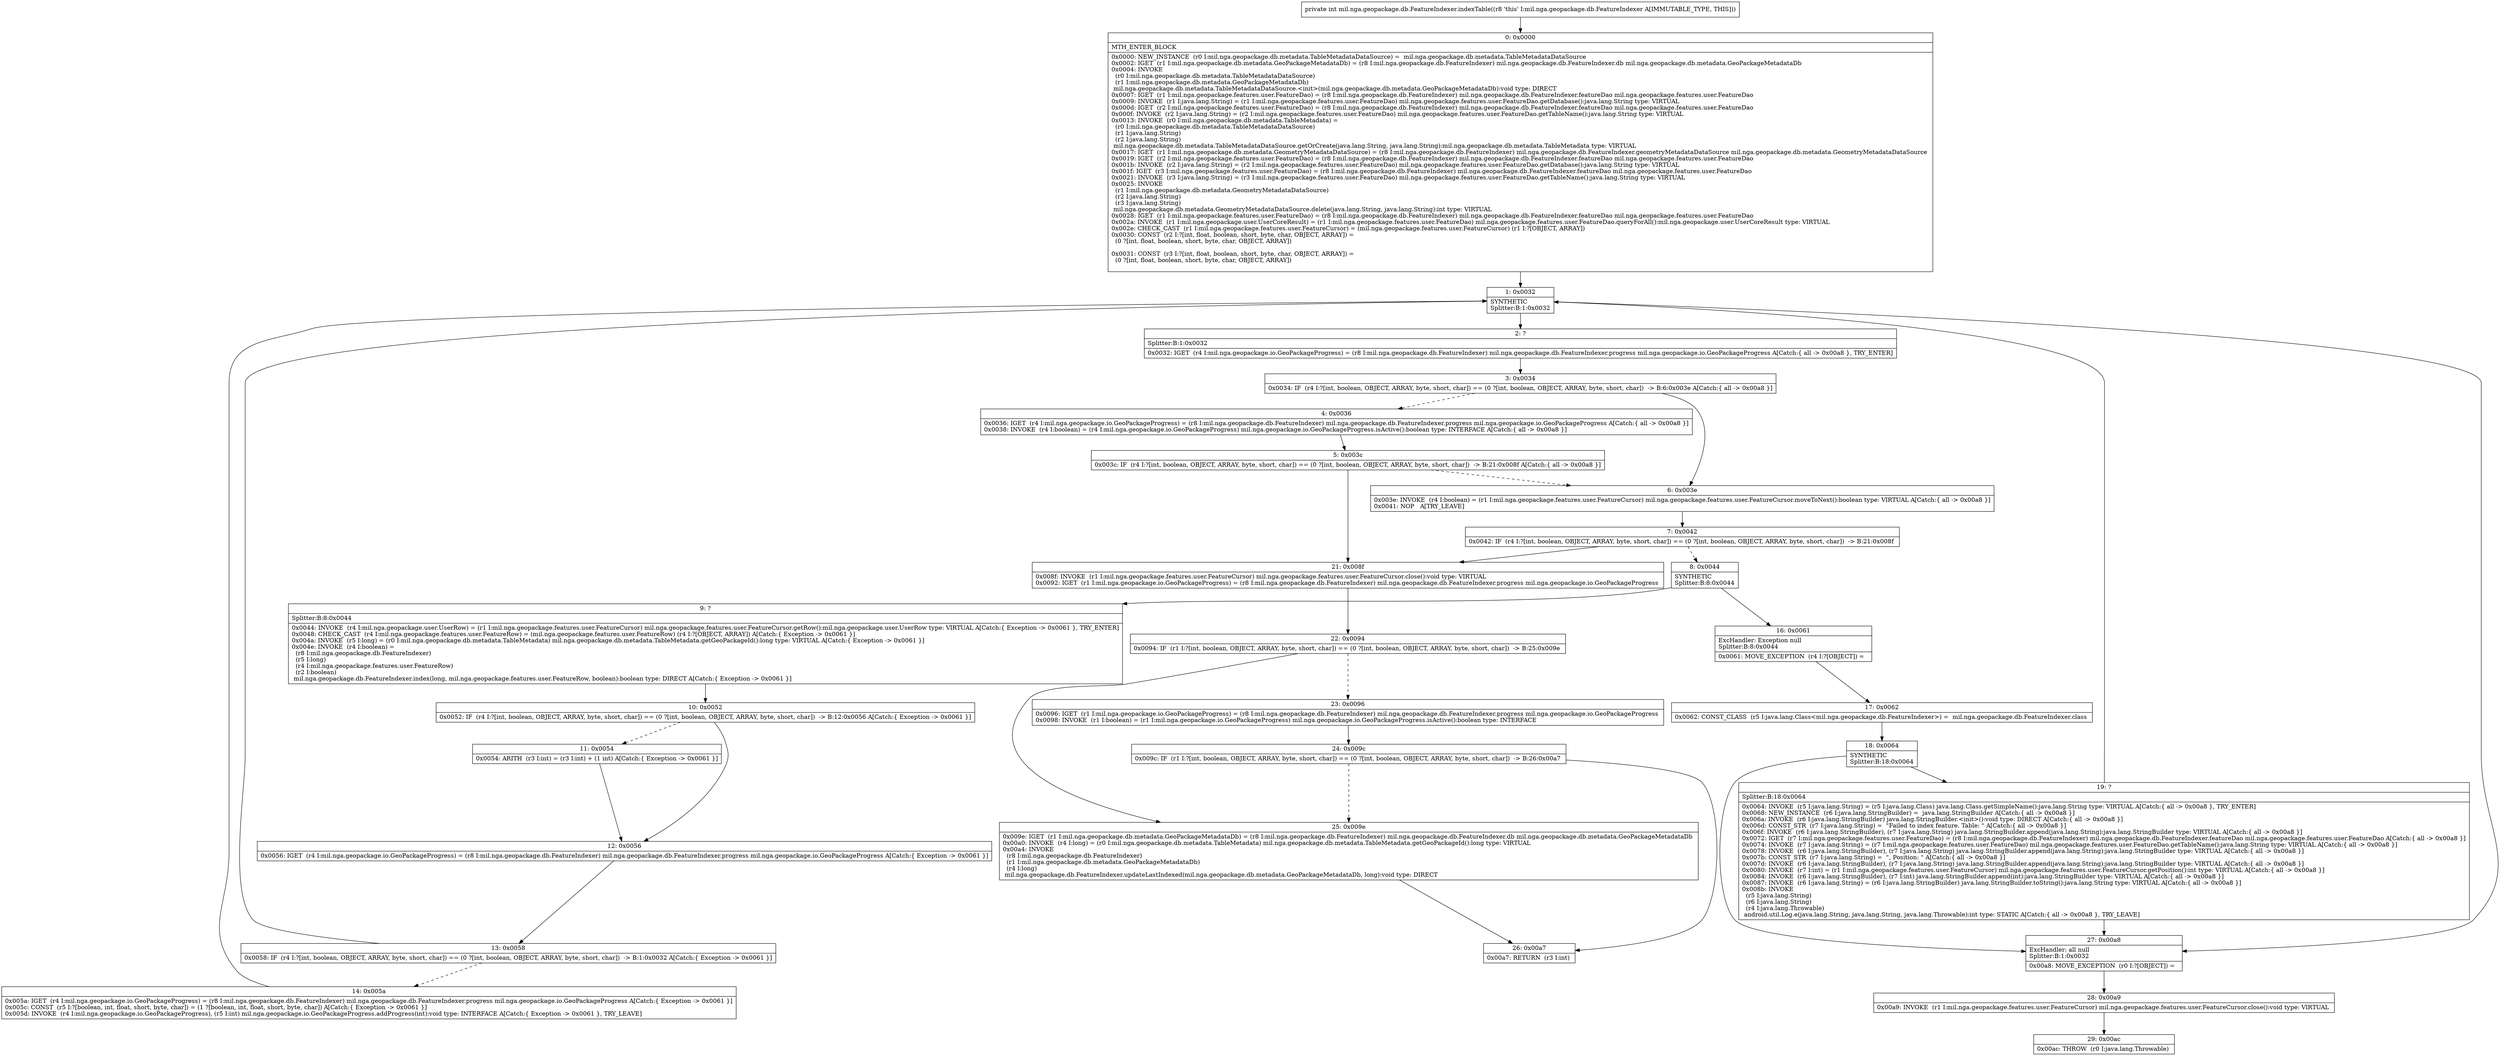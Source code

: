 digraph "CFG formil.nga.geopackage.db.FeatureIndexer.indexTable()I" {
Node_0 [shape=record,label="{0\:\ 0x0000|MTH_ENTER_BLOCK\l|0x0000: NEW_INSTANCE  (r0 I:mil.nga.geopackage.db.metadata.TableMetadataDataSource) =  mil.nga.geopackage.db.metadata.TableMetadataDataSource \l0x0002: IGET  (r1 I:mil.nga.geopackage.db.metadata.GeoPackageMetadataDb) = (r8 I:mil.nga.geopackage.db.FeatureIndexer) mil.nga.geopackage.db.FeatureIndexer.db mil.nga.geopackage.db.metadata.GeoPackageMetadataDb \l0x0004: INVOKE  \l  (r0 I:mil.nga.geopackage.db.metadata.TableMetadataDataSource)\l  (r1 I:mil.nga.geopackage.db.metadata.GeoPackageMetadataDb)\l mil.nga.geopackage.db.metadata.TableMetadataDataSource.\<init\>(mil.nga.geopackage.db.metadata.GeoPackageMetadataDb):void type: DIRECT \l0x0007: IGET  (r1 I:mil.nga.geopackage.features.user.FeatureDao) = (r8 I:mil.nga.geopackage.db.FeatureIndexer) mil.nga.geopackage.db.FeatureIndexer.featureDao mil.nga.geopackage.features.user.FeatureDao \l0x0009: INVOKE  (r1 I:java.lang.String) = (r1 I:mil.nga.geopackage.features.user.FeatureDao) mil.nga.geopackage.features.user.FeatureDao.getDatabase():java.lang.String type: VIRTUAL \l0x000d: IGET  (r2 I:mil.nga.geopackage.features.user.FeatureDao) = (r8 I:mil.nga.geopackage.db.FeatureIndexer) mil.nga.geopackage.db.FeatureIndexer.featureDao mil.nga.geopackage.features.user.FeatureDao \l0x000f: INVOKE  (r2 I:java.lang.String) = (r2 I:mil.nga.geopackage.features.user.FeatureDao) mil.nga.geopackage.features.user.FeatureDao.getTableName():java.lang.String type: VIRTUAL \l0x0013: INVOKE  (r0 I:mil.nga.geopackage.db.metadata.TableMetadata) = \l  (r0 I:mil.nga.geopackage.db.metadata.TableMetadataDataSource)\l  (r1 I:java.lang.String)\l  (r2 I:java.lang.String)\l mil.nga.geopackage.db.metadata.TableMetadataDataSource.getOrCreate(java.lang.String, java.lang.String):mil.nga.geopackage.db.metadata.TableMetadata type: VIRTUAL \l0x0017: IGET  (r1 I:mil.nga.geopackage.db.metadata.GeometryMetadataDataSource) = (r8 I:mil.nga.geopackage.db.FeatureIndexer) mil.nga.geopackage.db.FeatureIndexer.geometryMetadataDataSource mil.nga.geopackage.db.metadata.GeometryMetadataDataSource \l0x0019: IGET  (r2 I:mil.nga.geopackage.features.user.FeatureDao) = (r8 I:mil.nga.geopackage.db.FeatureIndexer) mil.nga.geopackage.db.FeatureIndexer.featureDao mil.nga.geopackage.features.user.FeatureDao \l0x001b: INVOKE  (r2 I:java.lang.String) = (r2 I:mil.nga.geopackage.features.user.FeatureDao) mil.nga.geopackage.features.user.FeatureDao.getDatabase():java.lang.String type: VIRTUAL \l0x001f: IGET  (r3 I:mil.nga.geopackage.features.user.FeatureDao) = (r8 I:mil.nga.geopackage.db.FeatureIndexer) mil.nga.geopackage.db.FeatureIndexer.featureDao mil.nga.geopackage.features.user.FeatureDao \l0x0021: INVOKE  (r3 I:java.lang.String) = (r3 I:mil.nga.geopackage.features.user.FeatureDao) mil.nga.geopackage.features.user.FeatureDao.getTableName():java.lang.String type: VIRTUAL \l0x0025: INVOKE  \l  (r1 I:mil.nga.geopackage.db.metadata.GeometryMetadataDataSource)\l  (r2 I:java.lang.String)\l  (r3 I:java.lang.String)\l mil.nga.geopackage.db.metadata.GeometryMetadataDataSource.delete(java.lang.String, java.lang.String):int type: VIRTUAL \l0x0028: IGET  (r1 I:mil.nga.geopackage.features.user.FeatureDao) = (r8 I:mil.nga.geopackage.db.FeatureIndexer) mil.nga.geopackage.db.FeatureIndexer.featureDao mil.nga.geopackage.features.user.FeatureDao \l0x002a: INVOKE  (r1 I:mil.nga.geopackage.user.UserCoreResult) = (r1 I:mil.nga.geopackage.features.user.FeatureDao) mil.nga.geopackage.features.user.FeatureDao.queryForAll():mil.nga.geopackage.user.UserCoreResult type: VIRTUAL \l0x002e: CHECK_CAST  (r1 I:mil.nga.geopackage.features.user.FeatureCursor) = (mil.nga.geopackage.features.user.FeatureCursor) (r1 I:?[OBJECT, ARRAY]) \l0x0030: CONST  (r2 I:?[int, float, boolean, short, byte, char, OBJECT, ARRAY]) = \l  (0 ?[int, float, boolean, short, byte, char, OBJECT, ARRAY])\l \l0x0031: CONST  (r3 I:?[int, float, boolean, short, byte, char, OBJECT, ARRAY]) = \l  (0 ?[int, float, boolean, short, byte, char, OBJECT, ARRAY])\l \l}"];
Node_1 [shape=record,label="{1\:\ 0x0032|SYNTHETIC\lSplitter:B:1:0x0032\l}"];
Node_2 [shape=record,label="{2\:\ ?|Splitter:B:1:0x0032\l|0x0032: IGET  (r4 I:mil.nga.geopackage.io.GeoPackageProgress) = (r8 I:mil.nga.geopackage.db.FeatureIndexer) mil.nga.geopackage.db.FeatureIndexer.progress mil.nga.geopackage.io.GeoPackageProgress A[Catch:\{ all \-\> 0x00a8 \}, TRY_ENTER]\l}"];
Node_3 [shape=record,label="{3\:\ 0x0034|0x0034: IF  (r4 I:?[int, boolean, OBJECT, ARRAY, byte, short, char]) == (0 ?[int, boolean, OBJECT, ARRAY, byte, short, char])  \-\> B:6:0x003e A[Catch:\{ all \-\> 0x00a8 \}]\l}"];
Node_4 [shape=record,label="{4\:\ 0x0036|0x0036: IGET  (r4 I:mil.nga.geopackage.io.GeoPackageProgress) = (r8 I:mil.nga.geopackage.db.FeatureIndexer) mil.nga.geopackage.db.FeatureIndexer.progress mil.nga.geopackage.io.GeoPackageProgress A[Catch:\{ all \-\> 0x00a8 \}]\l0x0038: INVOKE  (r4 I:boolean) = (r4 I:mil.nga.geopackage.io.GeoPackageProgress) mil.nga.geopackage.io.GeoPackageProgress.isActive():boolean type: INTERFACE A[Catch:\{ all \-\> 0x00a8 \}]\l}"];
Node_5 [shape=record,label="{5\:\ 0x003c|0x003c: IF  (r4 I:?[int, boolean, OBJECT, ARRAY, byte, short, char]) == (0 ?[int, boolean, OBJECT, ARRAY, byte, short, char])  \-\> B:21:0x008f A[Catch:\{ all \-\> 0x00a8 \}]\l}"];
Node_6 [shape=record,label="{6\:\ 0x003e|0x003e: INVOKE  (r4 I:boolean) = (r1 I:mil.nga.geopackage.features.user.FeatureCursor) mil.nga.geopackage.features.user.FeatureCursor.moveToNext():boolean type: VIRTUAL A[Catch:\{ all \-\> 0x00a8 \}]\l0x0041: NOP   A[TRY_LEAVE]\l}"];
Node_7 [shape=record,label="{7\:\ 0x0042|0x0042: IF  (r4 I:?[int, boolean, OBJECT, ARRAY, byte, short, char]) == (0 ?[int, boolean, OBJECT, ARRAY, byte, short, char])  \-\> B:21:0x008f \l}"];
Node_8 [shape=record,label="{8\:\ 0x0044|SYNTHETIC\lSplitter:B:8:0x0044\l}"];
Node_9 [shape=record,label="{9\:\ ?|Splitter:B:8:0x0044\l|0x0044: INVOKE  (r4 I:mil.nga.geopackage.user.UserRow) = (r1 I:mil.nga.geopackage.features.user.FeatureCursor) mil.nga.geopackage.features.user.FeatureCursor.getRow():mil.nga.geopackage.user.UserRow type: VIRTUAL A[Catch:\{ Exception \-\> 0x0061 \}, TRY_ENTER]\l0x0048: CHECK_CAST  (r4 I:mil.nga.geopackage.features.user.FeatureRow) = (mil.nga.geopackage.features.user.FeatureRow) (r4 I:?[OBJECT, ARRAY]) A[Catch:\{ Exception \-\> 0x0061 \}]\l0x004a: INVOKE  (r5 I:long) = (r0 I:mil.nga.geopackage.db.metadata.TableMetadata) mil.nga.geopackage.db.metadata.TableMetadata.getGeoPackageId():long type: VIRTUAL A[Catch:\{ Exception \-\> 0x0061 \}]\l0x004e: INVOKE  (r4 I:boolean) = \l  (r8 I:mil.nga.geopackage.db.FeatureIndexer)\l  (r5 I:long)\l  (r4 I:mil.nga.geopackage.features.user.FeatureRow)\l  (r2 I:boolean)\l mil.nga.geopackage.db.FeatureIndexer.index(long, mil.nga.geopackage.features.user.FeatureRow, boolean):boolean type: DIRECT A[Catch:\{ Exception \-\> 0x0061 \}]\l}"];
Node_10 [shape=record,label="{10\:\ 0x0052|0x0052: IF  (r4 I:?[int, boolean, OBJECT, ARRAY, byte, short, char]) == (0 ?[int, boolean, OBJECT, ARRAY, byte, short, char])  \-\> B:12:0x0056 A[Catch:\{ Exception \-\> 0x0061 \}]\l}"];
Node_11 [shape=record,label="{11\:\ 0x0054|0x0054: ARITH  (r3 I:int) = (r3 I:int) + (1 int) A[Catch:\{ Exception \-\> 0x0061 \}]\l}"];
Node_12 [shape=record,label="{12\:\ 0x0056|0x0056: IGET  (r4 I:mil.nga.geopackage.io.GeoPackageProgress) = (r8 I:mil.nga.geopackage.db.FeatureIndexer) mil.nga.geopackage.db.FeatureIndexer.progress mil.nga.geopackage.io.GeoPackageProgress A[Catch:\{ Exception \-\> 0x0061 \}]\l}"];
Node_13 [shape=record,label="{13\:\ 0x0058|0x0058: IF  (r4 I:?[int, boolean, OBJECT, ARRAY, byte, short, char]) == (0 ?[int, boolean, OBJECT, ARRAY, byte, short, char])  \-\> B:1:0x0032 A[Catch:\{ Exception \-\> 0x0061 \}]\l}"];
Node_14 [shape=record,label="{14\:\ 0x005a|0x005a: IGET  (r4 I:mil.nga.geopackage.io.GeoPackageProgress) = (r8 I:mil.nga.geopackage.db.FeatureIndexer) mil.nga.geopackage.db.FeatureIndexer.progress mil.nga.geopackage.io.GeoPackageProgress A[Catch:\{ Exception \-\> 0x0061 \}]\l0x005c: CONST  (r5 I:?[boolean, int, float, short, byte, char]) = (1 ?[boolean, int, float, short, byte, char]) A[Catch:\{ Exception \-\> 0x0061 \}]\l0x005d: INVOKE  (r4 I:mil.nga.geopackage.io.GeoPackageProgress), (r5 I:int) mil.nga.geopackage.io.GeoPackageProgress.addProgress(int):void type: INTERFACE A[Catch:\{ Exception \-\> 0x0061 \}, TRY_LEAVE]\l}"];
Node_16 [shape=record,label="{16\:\ 0x0061|ExcHandler: Exception null\lSplitter:B:8:0x0044\l|0x0061: MOVE_EXCEPTION  (r4 I:?[OBJECT]) =  \l}"];
Node_17 [shape=record,label="{17\:\ 0x0062|0x0062: CONST_CLASS  (r5 I:java.lang.Class\<mil.nga.geopackage.db.FeatureIndexer\>) =  mil.nga.geopackage.db.FeatureIndexer.class \l}"];
Node_18 [shape=record,label="{18\:\ 0x0064|SYNTHETIC\lSplitter:B:18:0x0064\l}"];
Node_19 [shape=record,label="{19\:\ ?|Splitter:B:18:0x0064\l|0x0064: INVOKE  (r5 I:java.lang.String) = (r5 I:java.lang.Class) java.lang.Class.getSimpleName():java.lang.String type: VIRTUAL A[Catch:\{ all \-\> 0x00a8 \}, TRY_ENTER]\l0x0068: NEW_INSTANCE  (r6 I:java.lang.StringBuilder) =  java.lang.StringBuilder A[Catch:\{ all \-\> 0x00a8 \}]\l0x006a: INVOKE  (r6 I:java.lang.StringBuilder) java.lang.StringBuilder.\<init\>():void type: DIRECT A[Catch:\{ all \-\> 0x00a8 \}]\l0x006d: CONST_STR  (r7 I:java.lang.String) =  \"Failed to index feature. Table: \" A[Catch:\{ all \-\> 0x00a8 \}]\l0x006f: INVOKE  (r6 I:java.lang.StringBuilder), (r7 I:java.lang.String) java.lang.StringBuilder.append(java.lang.String):java.lang.StringBuilder type: VIRTUAL A[Catch:\{ all \-\> 0x00a8 \}]\l0x0072: IGET  (r7 I:mil.nga.geopackage.features.user.FeatureDao) = (r8 I:mil.nga.geopackage.db.FeatureIndexer) mil.nga.geopackage.db.FeatureIndexer.featureDao mil.nga.geopackage.features.user.FeatureDao A[Catch:\{ all \-\> 0x00a8 \}]\l0x0074: INVOKE  (r7 I:java.lang.String) = (r7 I:mil.nga.geopackage.features.user.FeatureDao) mil.nga.geopackage.features.user.FeatureDao.getTableName():java.lang.String type: VIRTUAL A[Catch:\{ all \-\> 0x00a8 \}]\l0x0078: INVOKE  (r6 I:java.lang.StringBuilder), (r7 I:java.lang.String) java.lang.StringBuilder.append(java.lang.String):java.lang.StringBuilder type: VIRTUAL A[Catch:\{ all \-\> 0x00a8 \}]\l0x007b: CONST_STR  (r7 I:java.lang.String) =  \", Position: \" A[Catch:\{ all \-\> 0x00a8 \}]\l0x007d: INVOKE  (r6 I:java.lang.StringBuilder), (r7 I:java.lang.String) java.lang.StringBuilder.append(java.lang.String):java.lang.StringBuilder type: VIRTUAL A[Catch:\{ all \-\> 0x00a8 \}]\l0x0080: INVOKE  (r7 I:int) = (r1 I:mil.nga.geopackage.features.user.FeatureCursor) mil.nga.geopackage.features.user.FeatureCursor.getPosition():int type: VIRTUAL A[Catch:\{ all \-\> 0x00a8 \}]\l0x0084: INVOKE  (r6 I:java.lang.StringBuilder), (r7 I:int) java.lang.StringBuilder.append(int):java.lang.StringBuilder type: VIRTUAL A[Catch:\{ all \-\> 0x00a8 \}]\l0x0087: INVOKE  (r6 I:java.lang.String) = (r6 I:java.lang.StringBuilder) java.lang.StringBuilder.toString():java.lang.String type: VIRTUAL A[Catch:\{ all \-\> 0x00a8 \}]\l0x008b: INVOKE  \l  (r5 I:java.lang.String)\l  (r6 I:java.lang.String)\l  (r4 I:java.lang.Throwable)\l android.util.Log.e(java.lang.String, java.lang.String, java.lang.Throwable):int type: STATIC A[Catch:\{ all \-\> 0x00a8 \}, TRY_LEAVE]\l}"];
Node_21 [shape=record,label="{21\:\ 0x008f|0x008f: INVOKE  (r1 I:mil.nga.geopackage.features.user.FeatureCursor) mil.nga.geopackage.features.user.FeatureCursor.close():void type: VIRTUAL \l0x0092: IGET  (r1 I:mil.nga.geopackage.io.GeoPackageProgress) = (r8 I:mil.nga.geopackage.db.FeatureIndexer) mil.nga.geopackage.db.FeatureIndexer.progress mil.nga.geopackage.io.GeoPackageProgress \l}"];
Node_22 [shape=record,label="{22\:\ 0x0094|0x0094: IF  (r1 I:?[int, boolean, OBJECT, ARRAY, byte, short, char]) == (0 ?[int, boolean, OBJECT, ARRAY, byte, short, char])  \-\> B:25:0x009e \l}"];
Node_23 [shape=record,label="{23\:\ 0x0096|0x0096: IGET  (r1 I:mil.nga.geopackage.io.GeoPackageProgress) = (r8 I:mil.nga.geopackage.db.FeatureIndexer) mil.nga.geopackage.db.FeatureIndexer.progress mil.nga.geopackage.io.GeoPackageProgress \l0x0098: INVOKE  (r1 I:boolean) = (r1 I:mil.nga.geopackage.io.GeoPackageProgress) mil.nga.geopackage.io.GeoPackageProgress.isActive():boolean type: INTERFACE \l}"];
Node_24 [shape=record,label="{24\:\ 0x009c|0x009c: IF  (r1 I:?[int, boolean, OBJECT, ARRAY, byte, short, char]) == (0 ?[int, boolean, OBJECT, ARRAY, byte, short, char])  \-\> B:26:0x00a7 \l}"];
Node_25 [shape=record,label="{25\:\ 0x009e|0x009e: IGET  (r1 I:mil.nga.geopackage.db.metadata.GeoPackageMetadataDb) = (r8 I:mil.nga.geopackage.db.FeatureIndexer) mil.nga.geopackage.db.FeatureIndexer.db mil.nga.geopackage.db.metadata.GeoPackageMetadataDb \l0x00a0: INVOKE  (r4 I:long) = (r0 I:mil.nga.geopackage.db.metadata.TableMetadata) mil.nga.geopackage.db.metadata.TableMetadata.getGeoPackageId():long type: VIRTUAL \l0x00a4: INVOKE  \l  (r8 I:mil.nga.geopackage.db.FeatureIndexer)\l  (r1 I:mil.nga.geopackage.db.metadata.GeoPackageMetadataDb)\l  (r4 I:long)\l mil.nga.geopackage.db.FeatureIndexer.updateLastIndexed(mil.nga.geopackage.db.metadata.GeoPackageMetadataDb, long):void type: DIRECT \l}"];
Node_26 [shape=record,label="{26\:\ 0x00a7|0x00a7: RETURN  (r3 I:int) \l}"];
Node_27 [shape=record,label="{27\:\ 0x00a8|ExcHandler: all null\lSplitter:B:1:0x0032\l|0x00a8: MOVE_EXCEPTION  (r0 I:?[OBJECT]) =  \l}"];
Node_28 [shape=record,label="{28\:\ 0x00a9|0x00a9: INVOKE  (r1 I:mil.nga.geopackage.features.user.FeatureCursor) mil.nga.geopackage.features.user.FeatureCursor.close():void type: VIRTUAL \l}"];
Node_29 [shape=record,label="{29\:\ 0x00ac|0x00ac: THROW  (r0 I:java.lang.Throwable) \l}"];
MethodNode[shape=record,label="{private int mil.nga.geopackage.db.FeatureIndexer.indexTable((r8 'this' I:mil.nga.geopackage.db.FeatureIndexer A[IMMUTABLE_TYPE, THIS])) }"];
MethodNode -> Node_0;
Node_0 -> Node_1;
Node_1 -> Node_2;
Node_1 -> Node_27;
Node_2 -> Node_3;
Node_3 -> Node_4[style=dashed];
Node_3 -> Node_6;
Node_4 -> Node_5;
Node_5 -> Node_6[style=dashed];
Node_5 -> Node_21;
Node_6 -> Node_7;
Node_7 -> Node_8[style=dashed];
Node_7 -> Node_21;
Node_8 -> Node_9;
Node_8 -> Node_16;
Node_9 -> Node_10;
Node_10 -> Node_11[style=dashed];
Node_10 -> Node_12;
Node_11 -> Node_12;
Node_12 -> Node_13;
Node_13 -> Node_1;
Node_13 -> Node_14[style=dashed];
Node_14 -> Node_1;
Node_16 -> Node_17;
Node_17 -> Node_18;
Node_18 -> Node_19;
Node_18 -> Node_27;
Node_19 -> Node_27;
Node_19 -> Node_1;
Node_21 -> Node_22;
Node_22 -> Node_23[style=dashed];
Node_22 -> Node_25;
Node_23 -> Node_24;
Node_24 -> Node_25[style=dashed];
Node_24 -> Node_26;
Node_25 -> Node_26;
Node_27 -> Node_28;
Node_28 -> Node_29;
}

